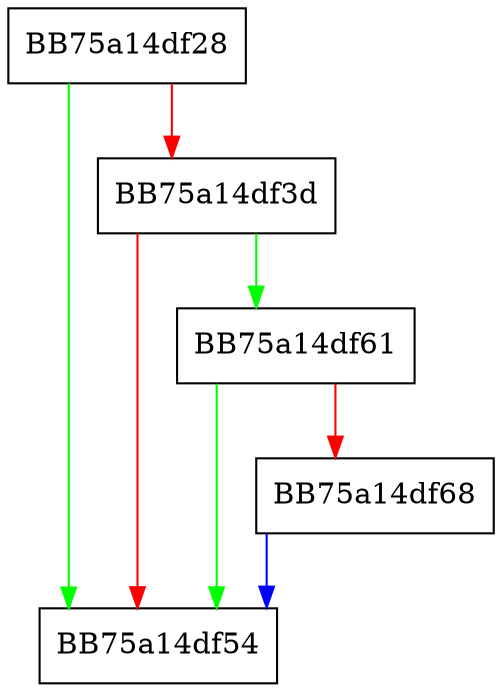 digraph startsWithUncb {
  node [shape="box"];
  graph [splines=ortho];
  BB75a14df28 -> BB75a14df54 [color="green"];
  BB75a14df28 -> BB75a14df3d [color="red"];
  BB75a14df3d -> BB75a14df61 [color="green"];
  BB75a14df3d -> BB75a14df54 [color="red"];
  BB75a14df61 -> BB75a14df54 [color="green"];
  BB75a14df61 -> BB75a14df68 [color="red"];
  BB75a14df68 -> BB75a14df54 [color="blue"];
}